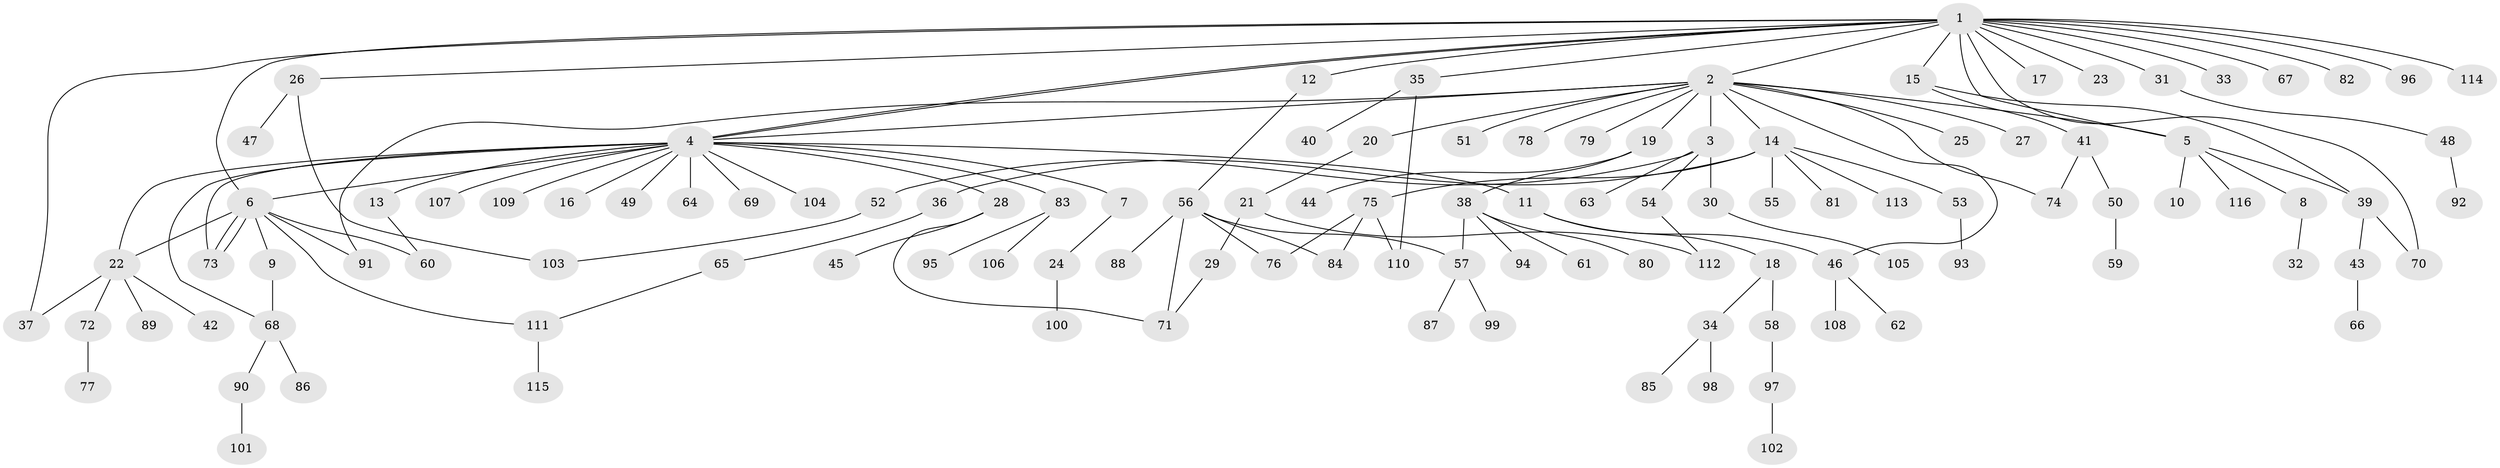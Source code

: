 // Generated by graph-tools (version 1.1) at 2025/35/03/09/25 02:35:51]
// undirected, 116 vertices, 139 edges
graph export_dot {
graph [start="1"]
  node [color=gray90,style=filled];
  1;
  2;
  3;
  4;
  5;
  6;
  7;
  8;
  9;
  10;
  11;
  12;
  13;
  14;
  15;
  16;
  17;
  18;
  19;
  20;
  21;
  22;
  23;
  24;
  25;
  26;
  27;
  28;
  29;
  30;
  31;
  32;
  33;
  34;
  35;
  36;
  37;
  38;
  39;
  40;
  41;
  42;
  43;
  44;
  45;
  46;
  47;
  48;
  49;
  50;
  51;
  52;
  53;
  54;
  55;
  56;
  57;
  58;
  59;
  60;
  61;
  62;
  63;
  64;
  65;
  66;
  67;
  68;
  69;
  70;
  71;
  72;
  73;
  74;
  75;
  76;
  77;
  78;
  79;
  80;
  81;
  82;
  83;
  84;
  85;
  86;
  87;
  88;
  89;
  90;
  91;
  92;
  93;
  94;
  95;
  96;
  97;
  98;
  99;
  100;
  101;
  102;
  103;
  104;
  105;
  106;
  107;
  108;
  109;
  110;
  111;
  112;
  113;
  114;
  115;
  116;
  1 -- 2;
  1 -- 4;
  1 -- 4;
  1 -- 5;
  1 -- 6;
  1 -- 12;
  1 -- 15;
  1 -- 17;
  1 -- 23;
  1 -- 26;
  1 -- 31;
  1 -- 33;
  1 -- 35;
  1 -- 37;
  1 -- 67;
  1 -- 70;
  1 -- 82;
  1 -- 96;
  1 -- 114;
  2 -- 3;
  2 -- 4;
  2 -- 5;
  2 -- 14;
  2 -- 19;
  2 -- 20;
  2 -- 25;
  2 -- 27;
  2 -- 46;
  2 -- 51;
  2 -- 74;
  2 -- 78;
  2 -- 79;
  2 -- 91;
  3 -- 30;
  3 -- 52;
  3 -- 54;
  3 -- 63;
  4 -- 6;
  4 -- 7;
  4 -- 11;
  4 -- 13;
  4 -- 16;
  4 -- 22;
  4 -- 28;
  4 -- 49;
  4 -- 64;
  4 -- 68;
  4 -- 69;
  4 -- 73;
  4 -- 83;
  4 -- 104;
  4 -- 107;
  4 -- 109;
  5 -- 8;
  5 -- 10;
  5 -- 39;
  5 -- 116;
  6 -- 9;
  6 -- 22;
  6 -- 60;
  6 -- 73;
  6 -- 73;
  6 -- 91;
  6 -- 111;
  7 -- 24;
  8 -- 32;
  9 -- 68;
  11 -- 18;
  11 -- 46;
  12 -- 56;
  13 -- 60;
  14 -- 36;
  14 -- 53;
  14 -- 55;
  14 -- 75;
  14 -- 81;
  14 -- 113;
  15 -- 39;
  15 -- 41;
  18 -- 34;
  18 -- 58;
  19 -- 38;
  19 -- 44;
  20 -- 21;
  21 -- 29;
  21 -- 112;
  22 -- 37;
  22 -- 42;
  22 -- 72;
  22 -- 89;
  24 -- 100;
  26 -- 47;
  26 -- 103;
  28 -- 45;
  28 -- 71;
  29 -- 71;
  30 -- 105;
  31 -- 48;
  34 -- 85;
  34 -- 98;
  35 -- 40;
  35 -- 110;
  36 -- 65;
  38 -- 57;
  38 -- 61;
  38 -- 80;
  38 -- 94;
  39 -- 43;
  39 -- 70;
  41 -- 50;
  41 -- 74;
  43 -- 66;
  46 -- 62;
  46 -- 108;
  48 -- 92;
  50 -- 59;
  52 -- 103;
  53 -- 93;
  54 -- 112;
  56 -- 57;
  56 -- 71;
  56 -- 76;
  56 -- 84;
  56 -- 88;
  57 -- 87;
  57 -- 99;
  58 -- 97;
  65 -- 111;
  68 -- 86;
  68 -- 90;
  72 -- 77;
  75 -- 76;
  75 -- 84;
  75 -- 110;
  83 -- 95;
  83 -- 106;
  90 -- 101;
  97 -- 102;
  111 -- 115;
}
